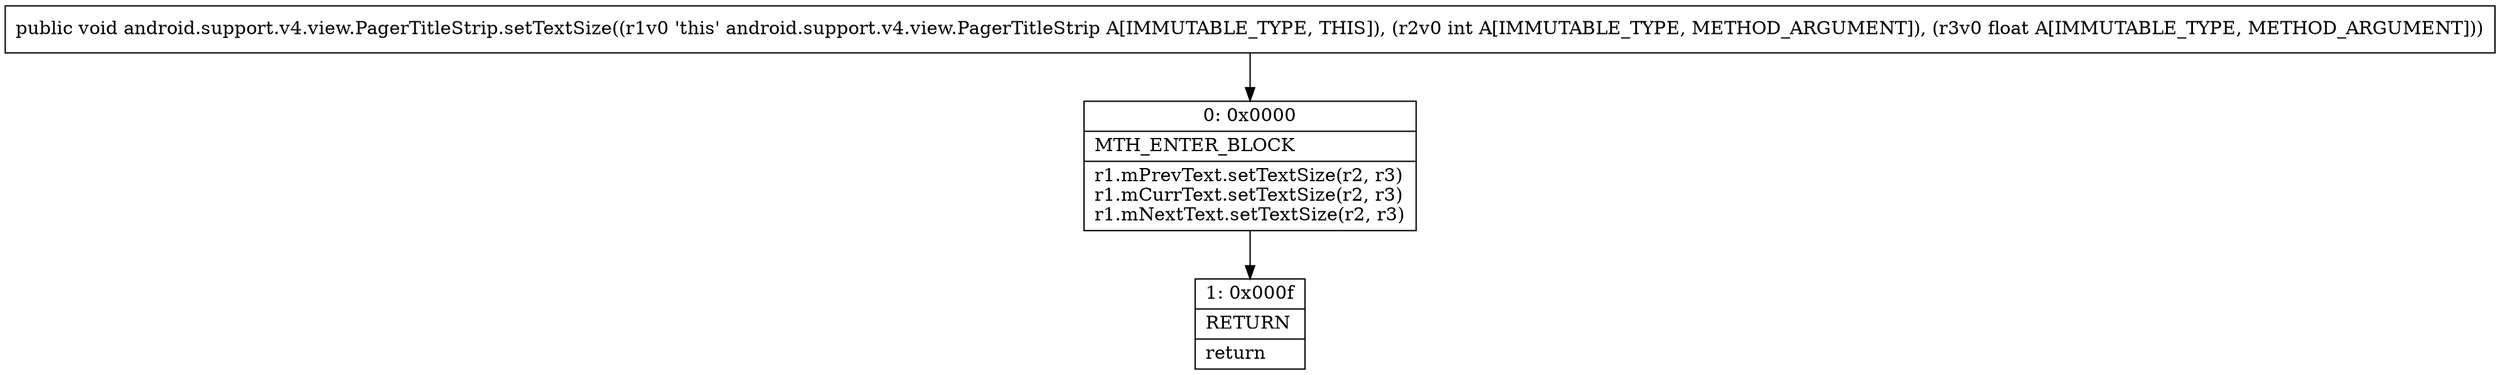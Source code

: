 digraph "CFG forandroid.support.v4.view.PagerTitleStrip.setTextSize(IF)V" {
Node_0 [shape=record,label="{0\:\ 0x0000|MTH_ENTER_BLOCK\l|r1.mPrevText.setTextSize(r2, r3)\lr1.mCurrText.setTextSize(r2, r3)\lr1.mNextText.setTextSize(r2, r3)\l}"];
Node_1 [shape=record,label="{1\:\ 0x000f|RETURN\l|return\l}"];
MethodNode[shape=record,label="{public void android.support.v4.view.PagerTitleStrip.setTextSize((r1v0 'this' android.support.v4.view.PagerTitleStrip A[IMMUTABLE_TYPE, THIS]), (r2v0 int A[IMMUTABLE_TYPE, METHOD_ARGUMENT]), (r3v0 float A[IMMUTABLE_TYPE, METHOD_ARGUMENT])) }"];
MethodNode -> Node_0;
Node_0 -> Node_1;
}

